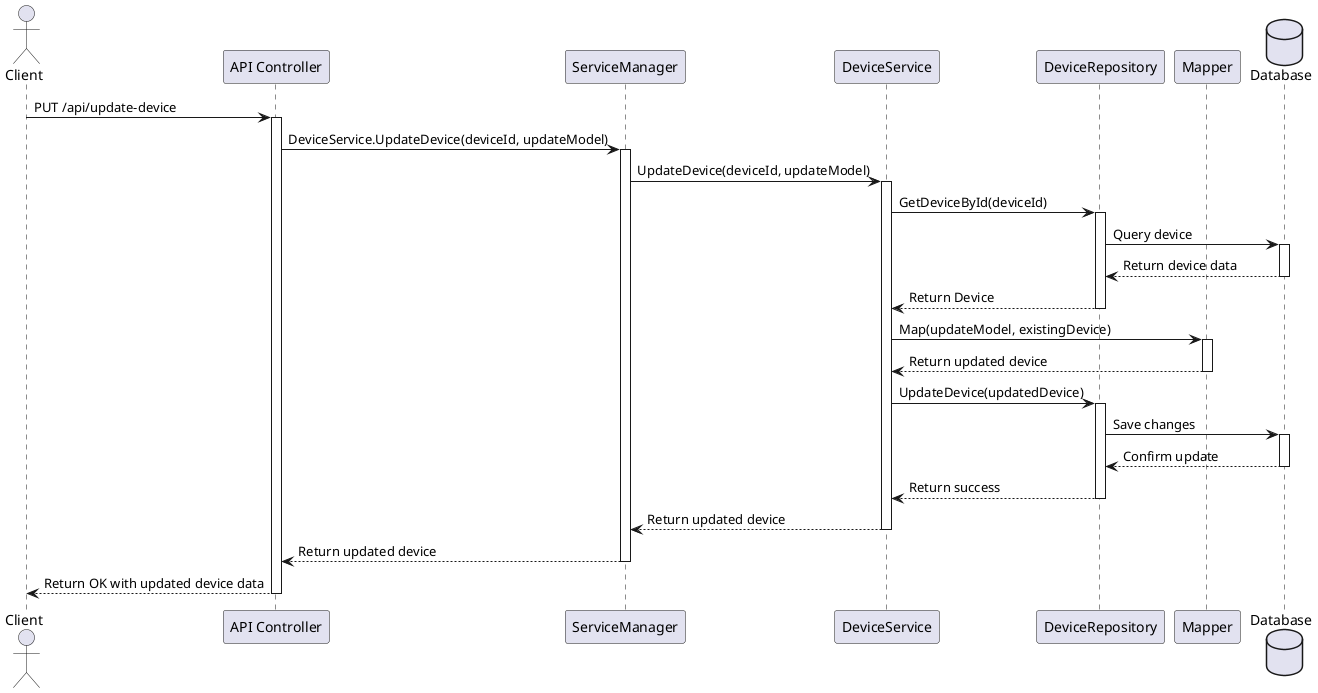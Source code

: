 @startuml
actor Client
participant "API Controller" as Controller
participant "ServiceManager" as ServiceManager
participant "DeviceService" as DeviceService
participant "DeviceRepository" as DeviceRepository
participant "Mapper" as Mapper
database "Database" as DB

Client -> Controller : PUT /api/update-device
activate Controller

Controller -> ServiceManager : DeviceService.UpdateDevice(deviceId, updateModel)
activate ServiceManager

ServiceManager -> DeviceService : UpdateDevice(deviceId, updateModel)
activate DeviceService

DeviceService -> DeviceRepository : GetDeviceById(deviceId)
activate DeviceRepository

DeviceRepository -> DB : Query device
activate DB
DB --> DeviceRepository : Return device data
deactivate DB

DeviceRepository --> DeviceService : Return Device
deactivate DeviceRepository

DeviceService -> Mapper : Map(updateModel, existingDevice)
activate Mapper
Mapper --> DeviceService : Return updated device
deactivate Mapper

DeviceService -> DeviceRepository : UpdateDevice(updatedDevice)
activate DeviceRepository
DeviceRepository -> DB : Save changes
activate DB
DB --> DeviceRepository : Confirm update
deactivate DB
DeviceRepository --> DeviceService : Return success
deactivate DeviceRepository

DeviceService --> ServiceManager : Return updated device
deactivate DeviceService

ServiceManager --> Controller : Return updated device
deactivate ServiceManager

Controller --> Client : Return OK with updated device data
deactivate Controller
@enduml
